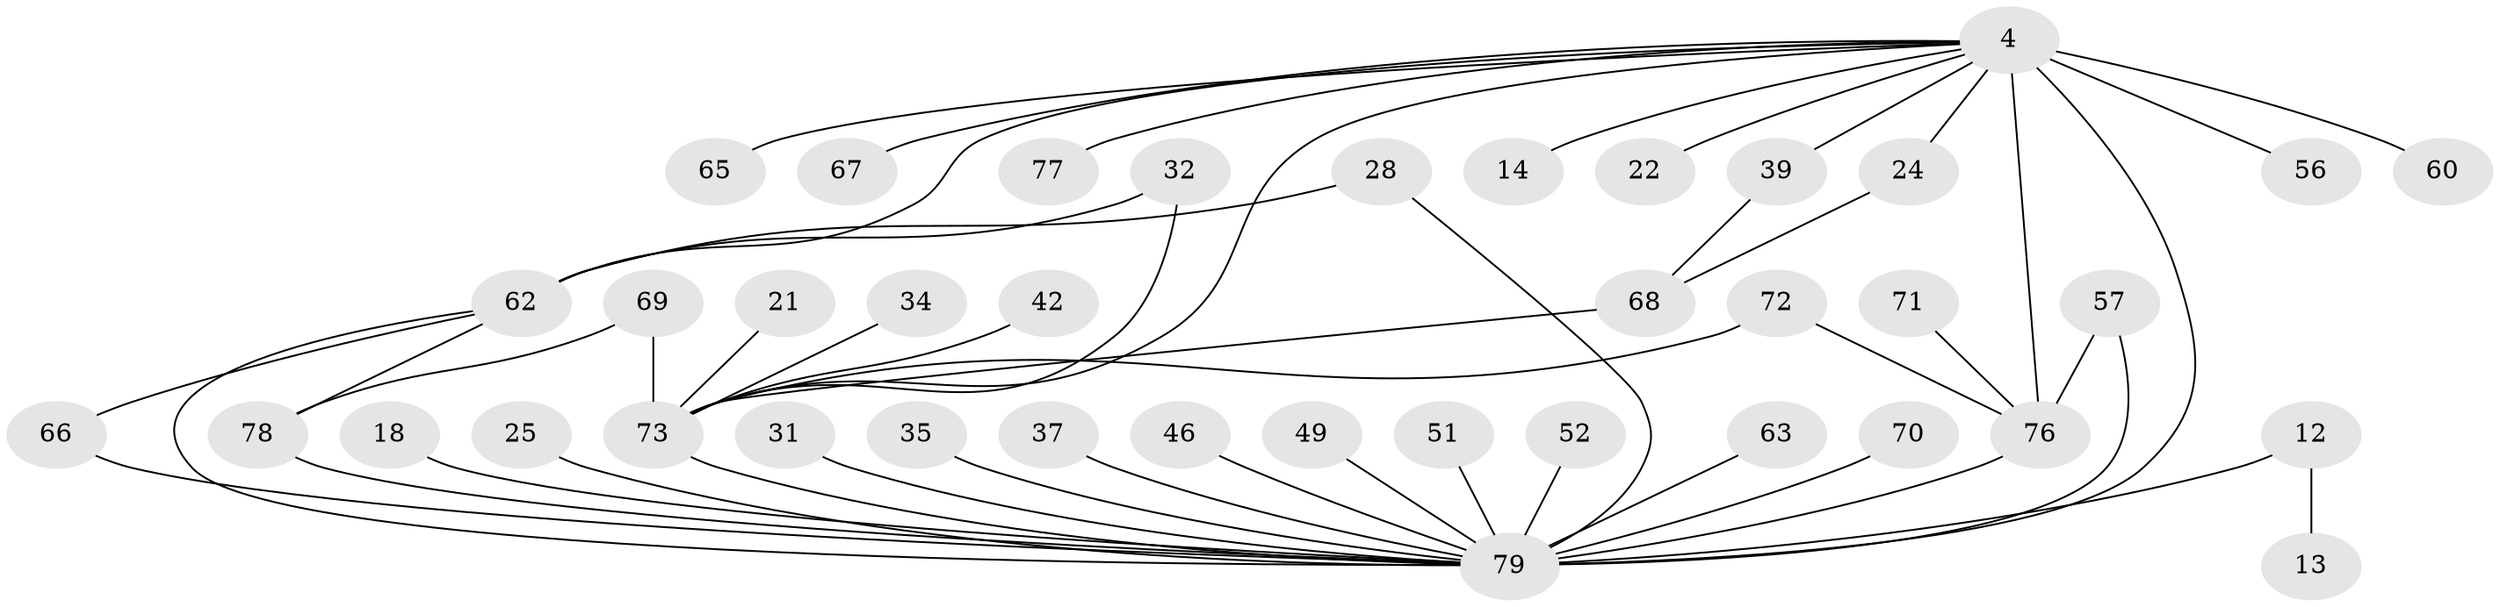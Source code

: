 // original degree distribution, {31: 0.012658227848101266, 9: 0.012658227848101266, 15: 0.012658227848101266, 11: 0.012658227848101266, 22: 0.012658227848101266, 5: 0.0759493670886076, 3: 0.17721518987341772, 8: 0.012658227848101266, 1: 0.31645569620253167, 10: 0.02531645569620253, 2: 0.24050632911392406, 7: 0.012658227848101266, 4: 0.05063291139240506, 6: 0.02531645569620253}
// Generated by graph-tools (version 1.1) at 2025/47/03/09/25 04:47:36]
// undirected, 39 vertices, 50 edges
graph export_dot {
graph [start="1"]
  node [color=gray90,style=filled];
  4 [super="+1"];
  12;
  13;
  14;
  18;
  21;
  22;
  24;
  25;
  28;
  31;
  32;
  34;
  35;
  37;
  39 [super="+16"];
  42;
  46;
  49 [super="+47"];
  51;
  52;
  56;
  57;
  60;
  62 [super="+36+33"];
  63;
  65;
  66 [super="+8"];
  67 [super="+64"];
  68 [super="+61"];
  69 [super="+29"];
  70;
  71;
  72 [super="+58"];
  73 [super="+40+19+20"];
  76 [super="+41+10+30+59"];
  77;
  78 [super="+55"];
  79 [super="+53+75"];
  4 -- 62 [weight=5];
  4 -- 65;
  4 -- 73 [weight=5];
  4 -- 77;
  4 -- 14;
  4 -- 22;
  4 -- 24;
  4 -- 56;
  4 -- 60;
  4 -- 76 [weight=5];
  4 -- 39;
  4 -- 67;
  4 -- 79 [weight=11];
  12 -- 13;
  12 -- 79 [weight=2];
  18 -- 79;
  21 -- 73;
  24 -- 68;
  25 -- 79;
  28 -- 62;
  28 -- 79;
  31 -- 79 [weight=2];
  32 -- 62;
  32 -- 73;
  34 -- 73;
  35 -- 79;
  37 -- 79;
  39 -- 68;
  42 -- 73;
  46 -- 79;
  49 -- 79;
  51 -- 79;
  52 -- 79;
  57 -- 76;
  57 -- 79;
  62 -- 78;
  62 -- 66;
  62 -- 79;
  63 -- 79;
  66 -- 79 [weight=4];
  68 -- 73 [weight=3];
  69 -- 73 [weight=2];
  69 -- 78;
  70 -- 79;
  71 -- 76;
  72 -- 73;
  72 -- 76;
  73 -- 79 [weight=7];
  76 -- 79 [weight=5];
  78 -- 79 [weight=2];
}
